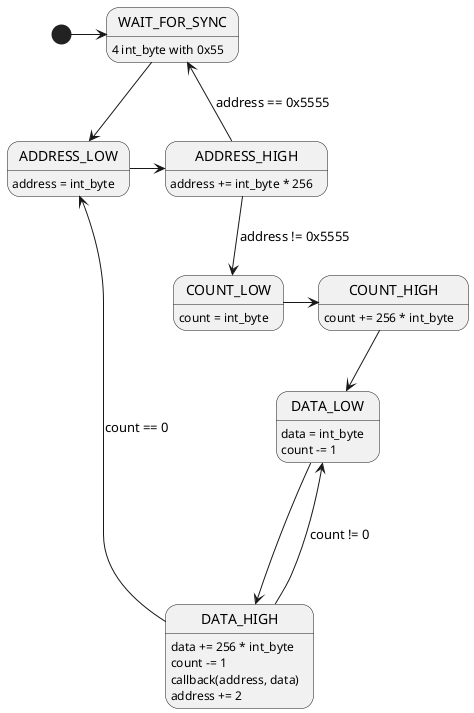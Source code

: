 @startuml
hide empty description

WAIT_FOR_SYNC : 4 int_byte with 0x55
ADDRESS_LOW : address = int_byte
ADDRESS_HIGH : address += int_byte * 256
COUNT_LOW : count = int_byte
COUNT_HIGH : count += 256 * int_byte
DATA_LOW : data = int_byte
DATA_LOW : count -= 1
DATA_HIGH : data += 256 * int_byte
DATA_HIGH : count -= 1
DATA_HIGH : callback(address, data)
DATA_HIGH : address += 2

[*] -> WAIT_FOR_SYNC
WAIT_FOR_SYNC --> ADDRESS_LOW
ADDRESS_LOW -> ADDRESS_HIGH
ADDRESS_HIGH --> WAIT_FOR_SYNC : address == 0x5555
ADDRESS_HIGH --> COUNT_LOW : address != 0x5555
COUNT_LOW -> COUNT_HIGH
COUNT_HIGH --> DATA_LOW
DATA_LOW ---> DATA_HIGH
DATA_HIGH --> ADDRESS_LOW : count == 0
DATA_HIGH --> DATA_LOW : count != 0

@enduml